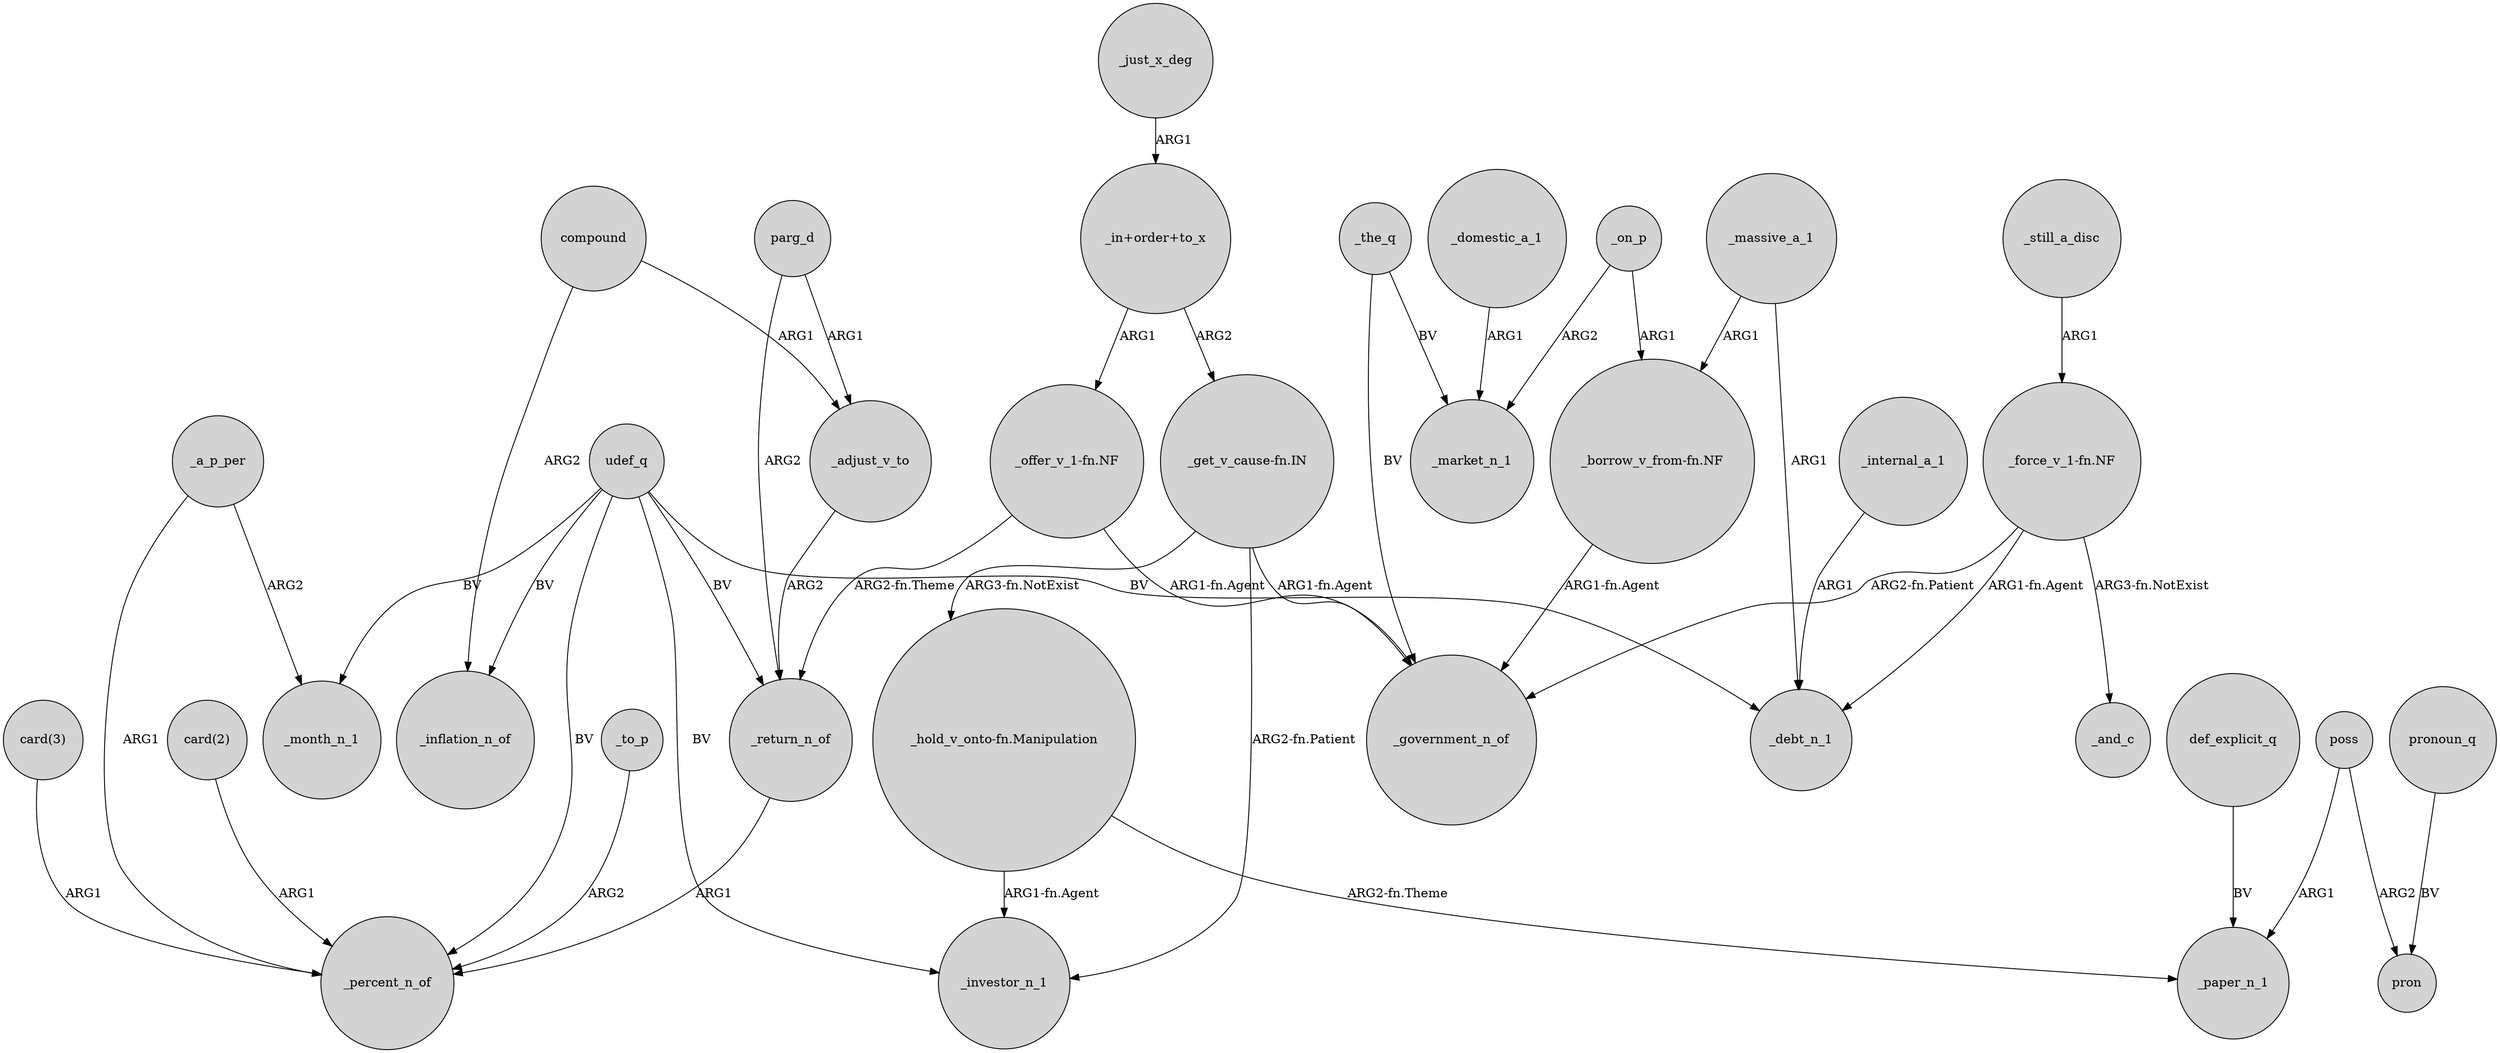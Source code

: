 digraph {
	node [shape=circle style=filled]
	_just_x_deg -> "_in+order+to_x" [label=ARG1]
	udef_q -> _inflation_n_of [label=BV]
	_internal_a_1 -> _debt_n_1 [label=ARG1]
	_return_n_of -> _percent_n_of [label=ARG1]
	poss -> pron [label=ARG2]
	"_get_v_cause-fn.IN" -> "_hold_v_onto-fn.Manipulation" [label="ARG3-fn.NotExist"]
	"_force_v_1-fn.NF" -> _and_c [label="ARG3-fn.NotExist"]
	"_offer_v_1-fn.NF" -> _return_n_of [label="ARG2-fn.Theme"]
	"_offer_v_1-fn.NF" -> _government_n_of [label="ARG1-fn.Agent"]
	udef_q -> _investor_n_1 [label=BV]
	udef_q -> _debt_n_1 [label=BV]
	"_force_v_1-fn.NF" -> _debt_n_1 [label="ARG1-fn.Agent"]
	parg_d -> _adjust_v_to [label=ARG1]
	_a_p_per -> _month_n_1 [label=ARG2]
	poss -> _paper_n_1 [label=ARG1]
	def_explicit_q -> _paper_n_1 [label=BV]
	udef_q -> _return_n_of [label=BV]
	_massive_a_1 -> "_borrow_v_from-fn.NF" [label=ARG1]
	_on_p -> _market_n_1 [label=ARG2]
	_domestic_a_1 -> _market_n_1 [label=ARG1]
	"card(2)" -> _percent_n_of [label=ARG1]
	udef_q -> _month_n_1 [label=BV]
	"_hold_v_onto-fn.Manipulation" -> _paper_n_1 [label="ARG2-fn.Theme"]
	_on_p -> "_borrow_v_from-fn.NF" [label=ARG1]
	pronoun_q -> pron [label=BV]
	"_in+order+to_x" -> "_offer_v_1-fn.NF" [label=ARG1]
	"_get_v_cause-fn.IN" -> _investor_n_1 [label="ARG2-fn.Patient"]
	compound -> _inflation_n_of [label=ARG2]
	compound -> _adjust_v_to [label=ARG1]
	_still_a_disc -> "_force_v_1-fn.NF" [label=ARG1]
	"_borrow_v_from-fn.NF" -> _government_n_of [label="ARG1-fn.Agent"]
	parg_d -> _return_n_of [label=ARG2]
	_adjust_v_to -> _return_n_of [label=ARG2]
	"_hold_v_onto-fn.Manipulation" -> _investor_n_1 [label="ARG1-fn.Agent"]
	"_force_v_1-fn.NF" -> _government_n_of [label="ARG2-fn.Patient"]
	_to_p -> _percent_n_of [label=ARG2]
	_the_q -> _government_n_of [label=BV]
	"_in+order+to_x" -> "_get_v_cause-fn.IN" [label=ARG2]
	"_get_v_cause-fn.IN" -> _government_n_of [label="ARG1-fn.Agent"]
	udef_q -> _percent_n_of [label=BV]
	_the_q -> _market_n_1 [label=BV]
	"card(3)" -> _percent_n_of [label=ARG1]
	_massive_a_1 -> _debt_n_1 [label=ARG1]
	_a_p_per -> _percent_n_of [label=ARG1]
}
